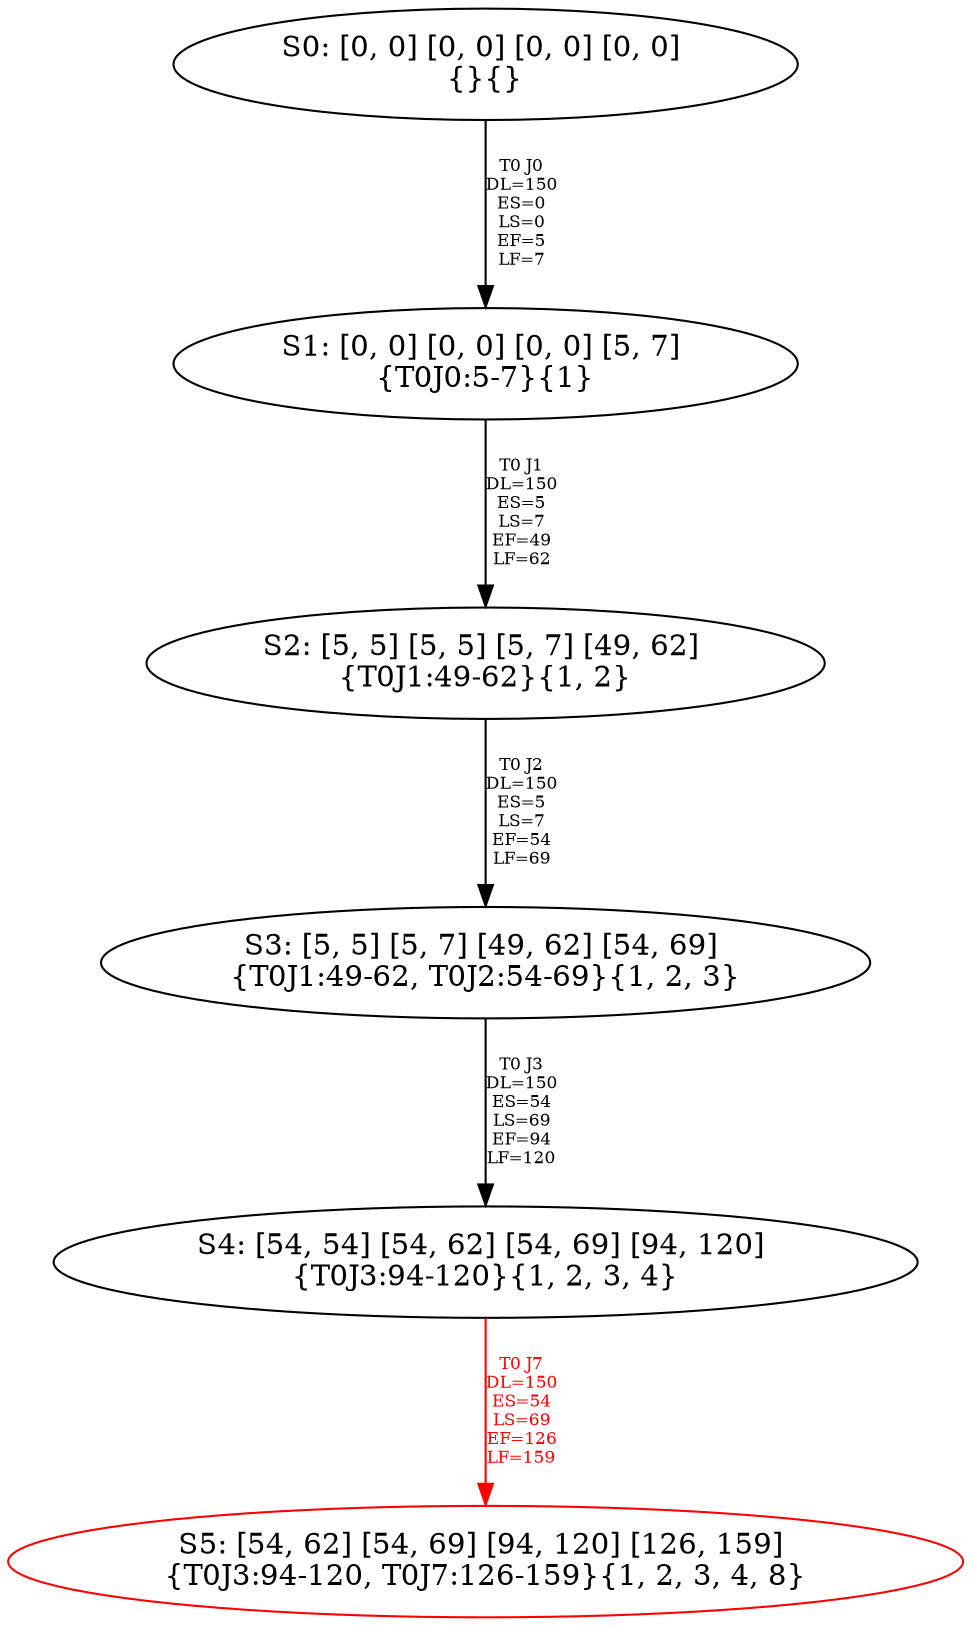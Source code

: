 digraph {
	S0[label="S0: [0, 0] [0, 0] [0, 0] [0, 0] \n{}{}"];
	S1[label="S1: [0, 0] [0, 0] [0, 0] [5, 7] \n{T0J0:5-7}{1}"];
	S2[label="S2: [5, 5] [5, 5] [5, 7] [49, 62] \n{T0J1:49-62}{1, 2}"];
	S3[label="S3: [5, 5] [5, 7] [49, 62] [54, 69] \n{T0J1:49-62, T0J2:54-69}{1, 2, 3}"];
	S4[label="S4: [54, 54] [54, 62] [54, 69] [94, 120] \n{T0J3:94-120}{1, 2, 3, 4}"];
	S5[label="S5: [54, 62] [54, 69] [94, 120] [126, 159] \n{T0J3:94-120, T0J7:126-159}{1, 2, 3, 4, 8}"];
	S0 -> S1[label="T0 J0\nDL=150\nES=0\nLS=0\nEF=5\nLF=7",fontsize=8];
	S1 -> S2[label="T0 J1\nDL=150\nES=5\nLS=7\nEF=49\nLF=62",fontsize=8];
	S2 -> S3[label="T0 J2\nDL=150\nES=5\nLS=7\nEF=54\nLF=69",fontsize=8];
	S3 -> S4[label="T0 J3\nDL=150\nES=54\nLS=69\nEF=94\nLF=120",fontsize=8];
	S4 -> S5[label="T0 J7\nDL=150\nES=54\nLS=69\nEF=126\nLF=159",color=Red,fontcolor=Red,fontsize=8];
S5[color=Red];
}
